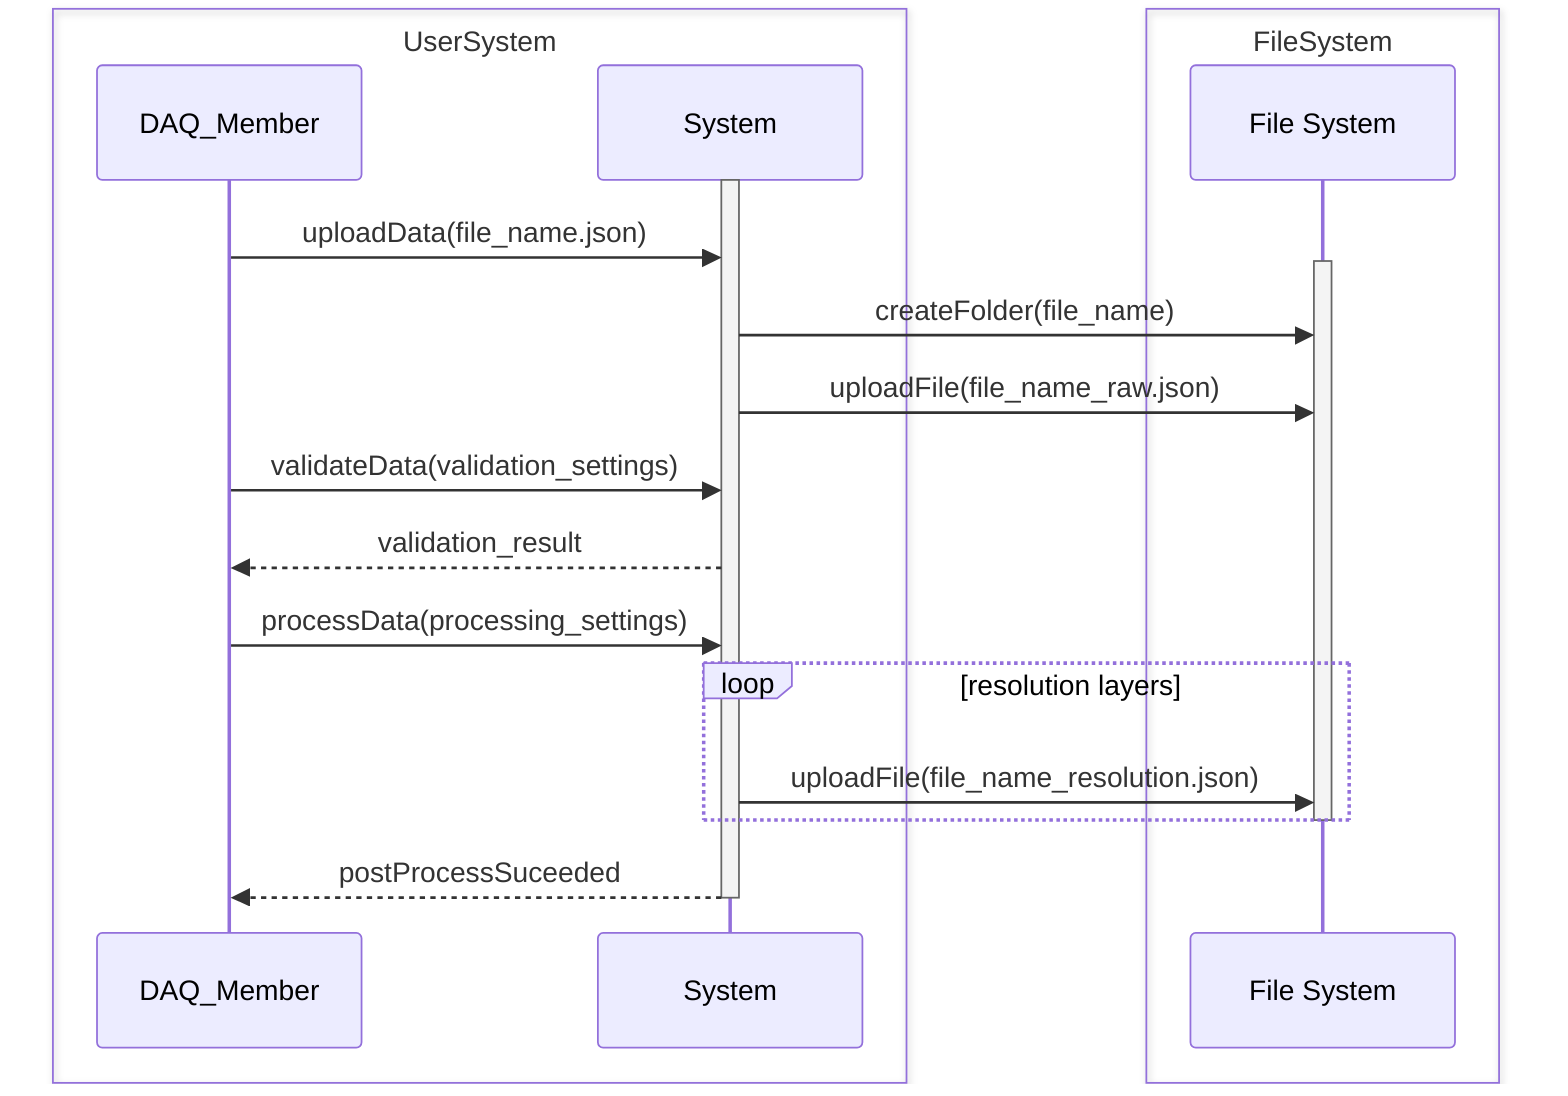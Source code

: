sequenceDiagram
    box UserSystem
        participant U as DAQ_Member
        participant S as System
    end

    box FileSystem
        participant FS as File System
    end

activate S
U->>S: uploadData(file_name.json)
activate FS
S->>FS: createFolder(file_name)
S->>FS: uploadFile(file_name_raw.json)
U->>S: validateData(validation_settings)
S-->>U: validation_result
U->>S: processData(processing_settings)
loop resolution layers
    S->>FS: uploadFile(file_name_resolution.json)
end
deactivate FS
S-->>U: postProcessSuceeded
deactivate S